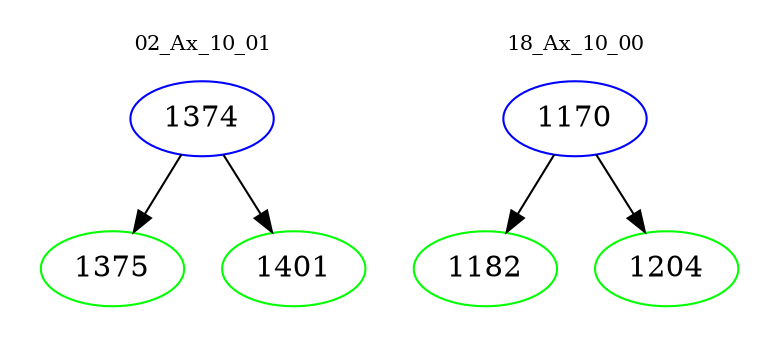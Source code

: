 digraph{
subgraph cluster_0 {
color = white
label = "02_Ax_10_01";
fontsize=10;
T0_1374 [label="1374", color="blue"]
T0_1374 -> T0_1375 [color="black"]
T0_1375 [label="1375", color="green"]
T0_1374 -> T0_1401 [color="black"]
T0_1401 [label="1401", color="green"]
}
subgraph cluster_1 {
color = white
label = "18_Ax_10_00";
fontsize=10;
T1_1170 [label="1170", color="blue"]
T1_1170 -> T1_1182 [color="black"]
T1_1182 [label="1182", color="green"]
T1_1170 -> T1_1204 [color="black"]
T1_1204 [label="1204", color="green"]
}
}
